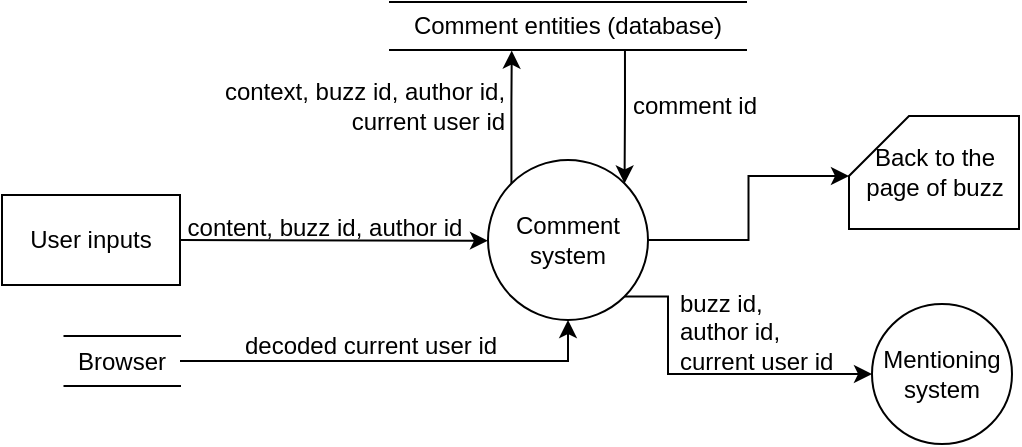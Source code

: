 <mxfile version="20.8.23" type="github">
  <diagram id="AijApU9KsyBwuni2Z8w3" name="Page-1">
    <mxGraphModel dx="665" dy="347" grid="0" gridSize="10" guides="1" tooltips="1" connect="1" arrows="1" fold="1" page="1" pageScale="1" pageWidth="827" pageHeight="1169" math="0" shadow="0">
      <root>
        <mxCell id="0" />
        <mxCell id="1" parent="0" />
        <mxCell id="3" style="edgeStyle=none;html=1;exitX=1;exitY=0.5;exitDx=0;exitDy=0;" parent="1" source="O8CsbNwd5IobnSljxUhf-24" edge="1">
          <mxGeometry relative="1" as="geometry">
            <mxPoint x="330" y="250.333" as="targetPoint" />
            <mxPoint x="190" y="250" as="sourcePoint" />
          </mxGeometry>
        </mxCell>
        <mxCell id="4" value="content, buzz id, author id" style="text;html=1;align=center;verticalAlign=middle;resizable=0;points=[];autosize=1;strokeColor=none;fillColor=none;" parent="1" vertex="1">
          <mxGeometry x="170" y="231" width="155" height="26" as="geometry" />
        </mxCell>
        <mxCell id="O8CsbNwd5IobnSljxUhf-32" style="edgeStyle=orthogonalEdgeStyle;rounded=0;orthogonalLoop=1;jettySize=auto;html=1;exitX=1;exitY=1;exitDx=0;exitDy=0;entryX=0;entryY=0.5;entryDx=0;entryDy=0;" edge="1" parent="1" source="5" target="O8CsbNwd5IobnSljxUhf-31">
          <mxGeometry relative="1" as="geometry">
            <Array as="points">
              <mxPoint x="420" y="278" />
              <mxPoint x="420" y="317" />
            </Array>
          </mxGeometry>
        </mxCell>
        <mxCell id="O8CsbNwd5IobnSljxUhf-34" style="edgeStyle=orthogonalEdgeStyle;rounded=0;orthogonalLoop=1;jettySize=auto;html=1;exitX=0;exitY=0;exitDx=0;exitDy=0;entryX=0.342;entryY=1.013;entryDx=0;entryDy=0;entryPerimeter=0;" edge="1" parent="1" source="5" target="13">
          <mxGeometry relative="1" as="geometry" />
        </mxCell>
        <mxCell id="O8CsbNwd5IobnSljxUhf-39" style="edgeStyle=orthogonalEdgeStyle;rounded=0;orthogonalLoop=1;jettySize=auto;html=1;exitX=1;exitY=0.5;exitDx=0;exitDy=0;entryX=0;entryY=0;entryDx=0;entryDy=30;entryPerimeter=0;" edge="1" parent="1" source="5" target="22">
          <mxGeometry relative="1" as="geometry" />
        </mxCell>
        <mxCell id="5" value="Comment system" style="ellipse;whiteSpace=wrap;html=1;aspect=fixed;" parent="1" vertex="1">
          <mxGeometry x="330" y="210" width="80" height="80" as="geometry" />
        </mxCell>
        <mxCell id="O8CsbNwd5IobnSljxUhf-36" style="edgeStyle=orthogonalEdgeStyle;rounded=0;orthogonalLoop=1;jettySize=auto;html=1;exitX=0.66;exitY=1.005;exitDx=0;exitDy=0;entryX=1;entryY=0;entryDx=0;entryDy=0;exitPerimeter=0;" edge="1" parent="1" source="13" target="5">
          <mxGeometry relative="1" as="geometry" />
        </mxCell>
        <mxCell id="13" value="Comment entities (database)" style="shape=partialRectangle;whiteSpace=wrap;html=1;left=0;right=0;fillColor=none;rounded=0;strokeColor=default;fontFamily=Helvetica;fontSize=12;fontColor=default;" parent="1" vertex="1">
          <mxGeometry x="281" y="131" width="178" height="24" as="geometry" />
        </mxCell>
        <mxCell id="15" value="&lt;div style=&quot;text-align: right;&quot;&gt;context, buzz id, author id,&lt;/div&gt;&lt;div style=&quot;text-align: right;&quot;&gt;current user id&lt;/div&gt;" style="text;html=1;align=center;verticalAlign=middle;resizable=0;points=[];autosize=1;strokeColor=none;fillColor=none;" parent="1" vertex="1">
          <mxGeometry x="189" y="163" width="158" height="40" as="geometry" />
        </mxCell>
        <mxCell id="22" value="Back to the page of buzz" style="shape=card;whiteSpace=wrap;html=1;" parent="1" vertex="1">
          <mxGeometry x="510.5" y="188" width="85" height="56.5" as="geometry" />
        </mxCell>
        <mxCell id="O8CsbNwd5IobnSljxUhf-24" value="User inputs" style="rounded=0;whiteSpace=wrap;html=1;" vertex="1" parent="1">
          <mxGeometry x="87" y="227.5" width="89" height="45" as="geometry" />
        </mxCell>
        <mxCell id="O8CsbNwd5IobnSljxUhf-28" style="edgeStyle=orthogonalEdgeStyle;rounded=0;orthogonalLoop=1;jettySize=auto;html=1;exitX=1;exitY=0.5;exitDx=0;exitDy=0;entryX=0.5;entryY=1;entryDx=0;entryDy=0;" edge="1" parent="1" source="O8CsbNwd5IobnSljxUhf-27" target="5">
          <mxGeometry relative="1" as="geometry" />
        </mxCell>
        <mxCell id="O8CsbNwd5IobnSljxUhf-27" value="Browser" style="shape=partialRectangle;whiteSpace=wrap;html=1;left=0;right=0;fillColor=none;rounded=0;strokeColor=default;fontFamily=Helvetica;fontSize=12;fontColor=default;" vertex="1" parent="1">
          <mxGeometry x="118.25" y="298" width="57.75" height="25" as="geometry" />
        </mxCell>
        <mxCell id="O8CsbNwd5IobnSljxUhf-29" value="decoded current user id" style="text;html=1;align=center;verticalAlign=middle;resizable=0;points=[];autosize=1;strokeColor=none;fillColor=none;" vertex="1" parent="1">
          <mxGeometry x="199" y="290" width="144" height="26" as="geometry" />
        </mxCell>
        <mxCell id="O8CsbNwd5IobnSljxUhf-31" value="Mentioning system" style="ellipse;whiteSpace=wrap;html=1;aspect=fixed;" vertex="1" parent="1">
          <mxGeometry x="522" y="282" width="70" height="70" as="geometry" />
        </mxCell>
        <mxCell id="O8CsbNwd5IobnSljxUhf-37" value="comment id" style="text;html=1;align=center;verticalAlign=middle;resizable=0;points=[];autosize=1;strokeColor=none;fillColor=none;" vertex="1" parent="1">
          <mxGeometry x="393" y="170" width="80" height="26" as="geometry" />
        </mxCell>
        <mxCell id="O8CsbNwd5IobnSljxUhf-38" value="buzz id,&lt;br&gt;author id,&lt;br&gt;current user id" style="text;html=1;align=left;verticalAlign=middle;resizable=0;points=[];autosize=1;strokeColor=none;fillColor=none;" vertex="1" parent="1">
          <mxGeometry x="424" y="269" width="95" height="54" as="geometry" />
        </mxCell>
      </root>
    </mxGraphModel>
  </diagram>
</mxfile>
